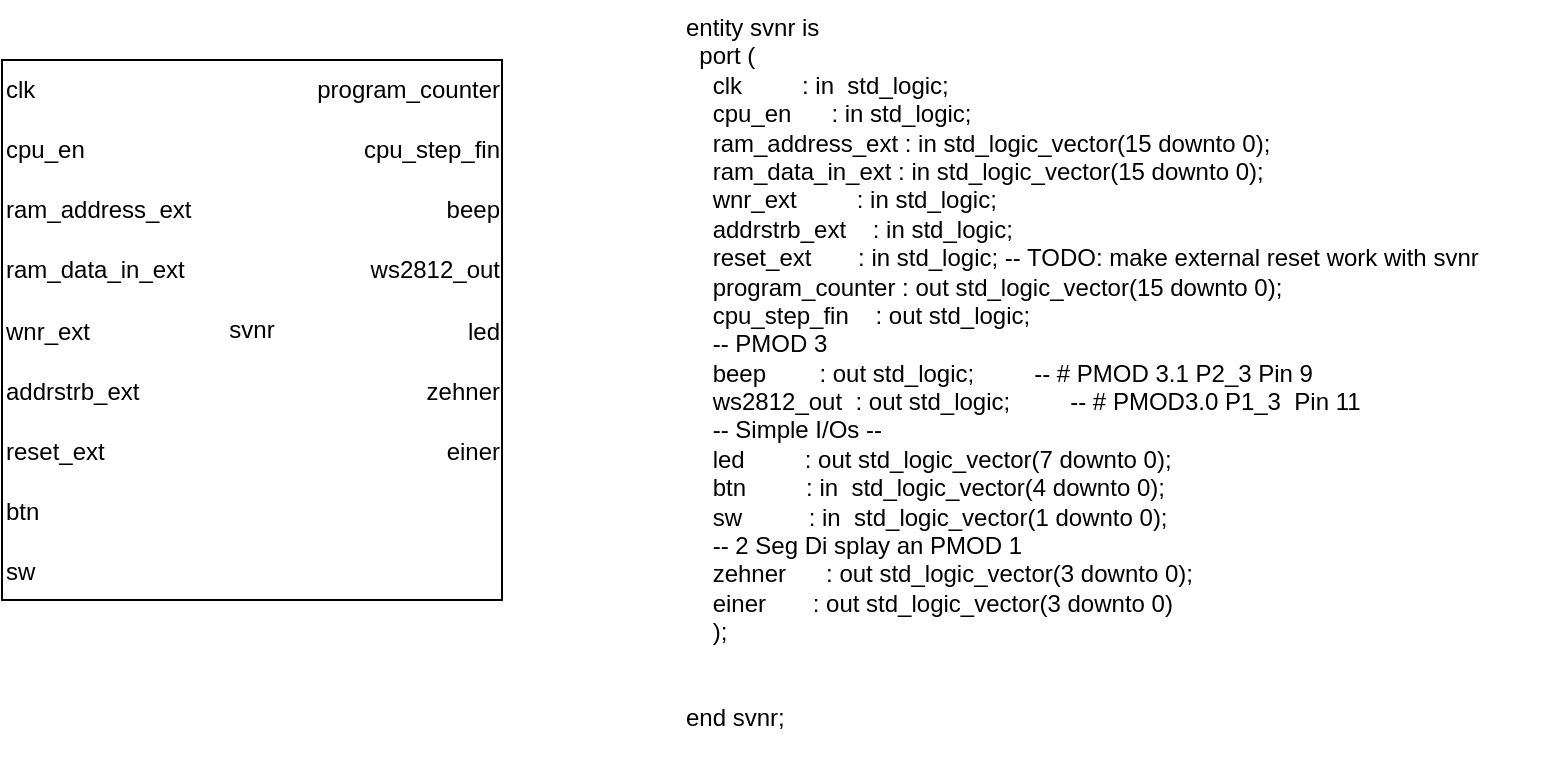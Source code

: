 <mxfile version="21.2.8" type="device">
  <diagram name="Seite-1" id="1DdBGCkQfgjVxy8bUu3-">
    <mxGraphModel dx="1031" dy="640" grid="1" gridSize="10" guides="1" tooltips="1" connect="1" arrows="1" fold="1" page="1" pageScale="1" pageWidth="827" pageHeight="1169" math="0" shadow="0">
      <root>
        <mxCell id="0" />
        <mxCell id="1" parent="0" />
        <mxCell id="tmxy-ohxgmL1rMj1FsBW-1" value="entity svnr is&#xa;  port (&#xa;    clk         : in  std_logic;&#xa;    cpu_en      : in std_logic;&#xa;    ram_address_ext : in std_logic_vector(15 downto 0);&#xa;    ram_data_in_ext : in std_logic_vector(15 downto 0);&#xa;    wnr_ext         : in std_logic;&#xa;    addrstrb_ext    : in std_logic;&#xa;    reset_ext       : in std_logic; -- TODO: make external reset work with svnr&#xa;    program_counter : out std_logic_vector(15 downto 0);&#xa;    cpu_step_fin    : out std_logic;&#xa;    -- PMOD 3 &#xa;    beep        : out std_logic;         -- # PMOD 3.1 P2_3 Pin 9&#xa;    ws2812_out  : out std_logic;         -- # PMOD3.0 P1_3  Pin 11&#xa;    -- Simple I/Os --&#xa;    led         : out std_logic_vector(7 downto 0);&#xa;    btn         : in  std_logic_vector(4 downto 0);&#xa;    sw          : in  std_logic_vector(1 downto 0);&#xa;    -- 2 Seg Di splay an PMOD 1&#xa;    zehner      : out std_logic_vector(3 downto 0);&#xa;    einer       : out std_logic_vector(3 downto 0)&#xa;    );  &#xa;&#xa;&#xa;end svnr;" style="text;whiteSpace=wrap;html=1;" vertex="1" parent="1">
          <mxGeometry x="380" y="10" width="430" height="380" as="geometry" />
        </mxCell>
        <mxCell id="tmxy-ohxgmL1rMj1FsBW-2" value="svnr" style="rounded=0;whiteSpace=wrap;html=1;" vertex="1" parent="1">
          <mxGeometry x="40" y="40" width="250" height="270" as="geometry" />
        </mxCell>
        <mxCell id="tmxy-ohxgmL1rMj1FsBW-8" value="clk" style="text;html=1;align=left;verticalAlign=middle;resizable=0;points=[];autosize=1;strokeColor=none;fillColor=none;" vertex="1" parent="1">
          <mxGeometry x="40" y="40" width="40" height="30" as="geometry" />
        </mxCell>
        <mxCell id="tmxy-ohxgmL1rMj1FsBW-9" value="program_counter" style="text;html=1;align=right;verticalAlign=middle;resizable=0;points=[];autosize=1;strokeColor=none;fillColor=none;" vertex="1" parent="1">
          <mxGeometry x="180" y="40" width="110" height="30" as="geometry" />
        </mxCell>
        <mxCell id="tmxy-ohxgmL1rMj1FsBW-10" value="cpu_en" style="text;html=1;align=left;verticalAlign=middle;resizable=0;points=[];autosize=1;strokeColor=none;fillColor=none;" vertex="1" parent="1">
          <mxGeometry x="40" y="70" width="60" height="30" as="geometry" />
        </mxCell>
        <mxCell id="tmxy-ohxgmL1rMj1FsBW-11" value="ram_address_ext" style="text;html=1;align=left;verticalAlign=middle;resizable=0;points=[];autosize=1;strokeColor=none;fillColor=none;" vertex="1" parent="1">
          <mxGeometry x="40" y="100" width="120" height="30" as="geometry" />
        </mxCell>
        <mxCell id="tmxy-ohxgmL1rMj1FsBW-12" value="ram_data_in_ext" style="text;html=1;align=left;verticalAlign=middle;resizable=0;points=[];autosize=1;strokeColor=none;fillColor=none;" vertex="1" parent="1">
          <mxGeometry x="40" y="130" width="110" height="30" as="geometry" />
        </mxCell>
        <mxCell id="tmxy-ohxgmL1rMj1FsBW-13" value="wnr_ext" style="text;html=1;align=left;verticalAlign=middle;resizable=0;points=[];autosize=1;strokeColor=none;fillColor=none;" vertex="1" parent="1">
          <mxGeometry x="40" y="161" width="70" height="30" as="geometry" />
        </mxCell>
        <mxCell id="tmxy-ohxgmL1rMj1FsBW-14" value="addrstrb_ext" style="text;html=1;align=left;verticalAlign=middle;resizable=0;points=[];autosize=1;strokeColor=none;fillColor=none;" vertex="1" parent="1">
          <mxGeometry x="40" y="191" width="90" height="30" as="geometry" />
        </mxCell>
        <mxCell id="tmxy-ohxgmL1rMj1FsBW-16" value="reset_ext" style="text;html=1;align=left;verticalAlign=middle;resizable=0;points=[];autosize=1;strokeColor=none;fillColor=none;" vertex="1" parent="1">
          <mxGeometry x="40" y="221" width="70" height="30" as="geometry" />
        </mxCell>
        <mxCell id="tmxy-ohxgmL1rMj1FsBW-17" value="btn" style="text;html=1;align=left;verticalAlign=middle;resizable=0;points=[];autosize=1;strokeColor=none;fillColor=none;" vertex="1" parent="1">
          <mxGeometry x="40" y="251" width="40" height="30" as="geometry" />
        </mxCell>
        <mxCell id="tmxy-ohxgmL1rMj1FsBW-18" value="sw" style="text;html=1;align=left;verticalAlign=middle;resizable=0;points=[];autosize=1;strokeColor=none;fillColor=none;" vertex="1" parent="1">
          <mxGeometry x="40" y="281" width="40" height="30" as="geometry" />
        </mxCell>
        <mxCell id="tmxy-ohxgmL1rMj1FsBW-19" value="cpu_step_fin" style="text;html=1;align=right;verticalAlign=middle;resizable=0;points=[];autosize=1;strokeColor=none;fillColor=none;" vertex="1" parent="1">
          <mxGeometry x="200" y="70" width="90" height="30" as="geometry" />
        </mxCell>
        <mxCell id="tmxy-ohxgmL1rMj1FsBW-20" value="beep" style="text;html=1;align=right;verticalAlign=middle;resizable=0;points=[];autosize=1;strokeColor=none;fillColor=none;" vertex="1" parent="1">
          <mxGeometry x="240" y="100" width="50" height="30" as="geometry" />
        </mxCell>
        <mxCell id="tmxy-ohxgmL1rMj1FsBW-21" value="ws2812_out" style="text;html=1;align=right;verticalAlign=middle;resizable=0;points=[];autosize=1;strokeColor=none;fillColor=none;" vertex="1" parent="1">
          <mxGeometry x="200" y="130" width="90" height="30" as="geometry" />
        </mxCell>
        <mxCell id="tmxy-ohxgmL1rMj1FsBW-22" value="led" style="text;html=1;align=right;verticalAlign=middle;resizable=0;points=[];autosize=1;strokeColor=none;fillColor=none;" vertex="1" parent="1">
          <mxGeometry x="250" y="161" width="40" height="30" as="geometry" />
        </mxCell>
        <mxCell id="tmxy-ohxgmL1rMj1FsBW-23" value="zehner" style="text;html=1;align=right;verticalAlign=middle;resizable=0;points=[];autosize=1;strokeColor=none;fillColor=none;" vertex="1" parent="1">
          <mxGeometry x="230" y="191" width="60" height="30" as="geometry" />
        </mxCell>
        <mxCell id="tmxy-ohxgmL1rMj1FsBW-24" value="einer" style="text;html=1;align=right;verticalAlign=middle;resizable=0;points=[];autosize=1;strokeColor=none;fillColor=none;" vertex="1" parent="1">
          <mxGeometry x="240" y="221" width="50" height="30" as="geometry" />
        </mxCell>
      </root>
    </mxGraphModel>
  </diagram>
</mxfile>
